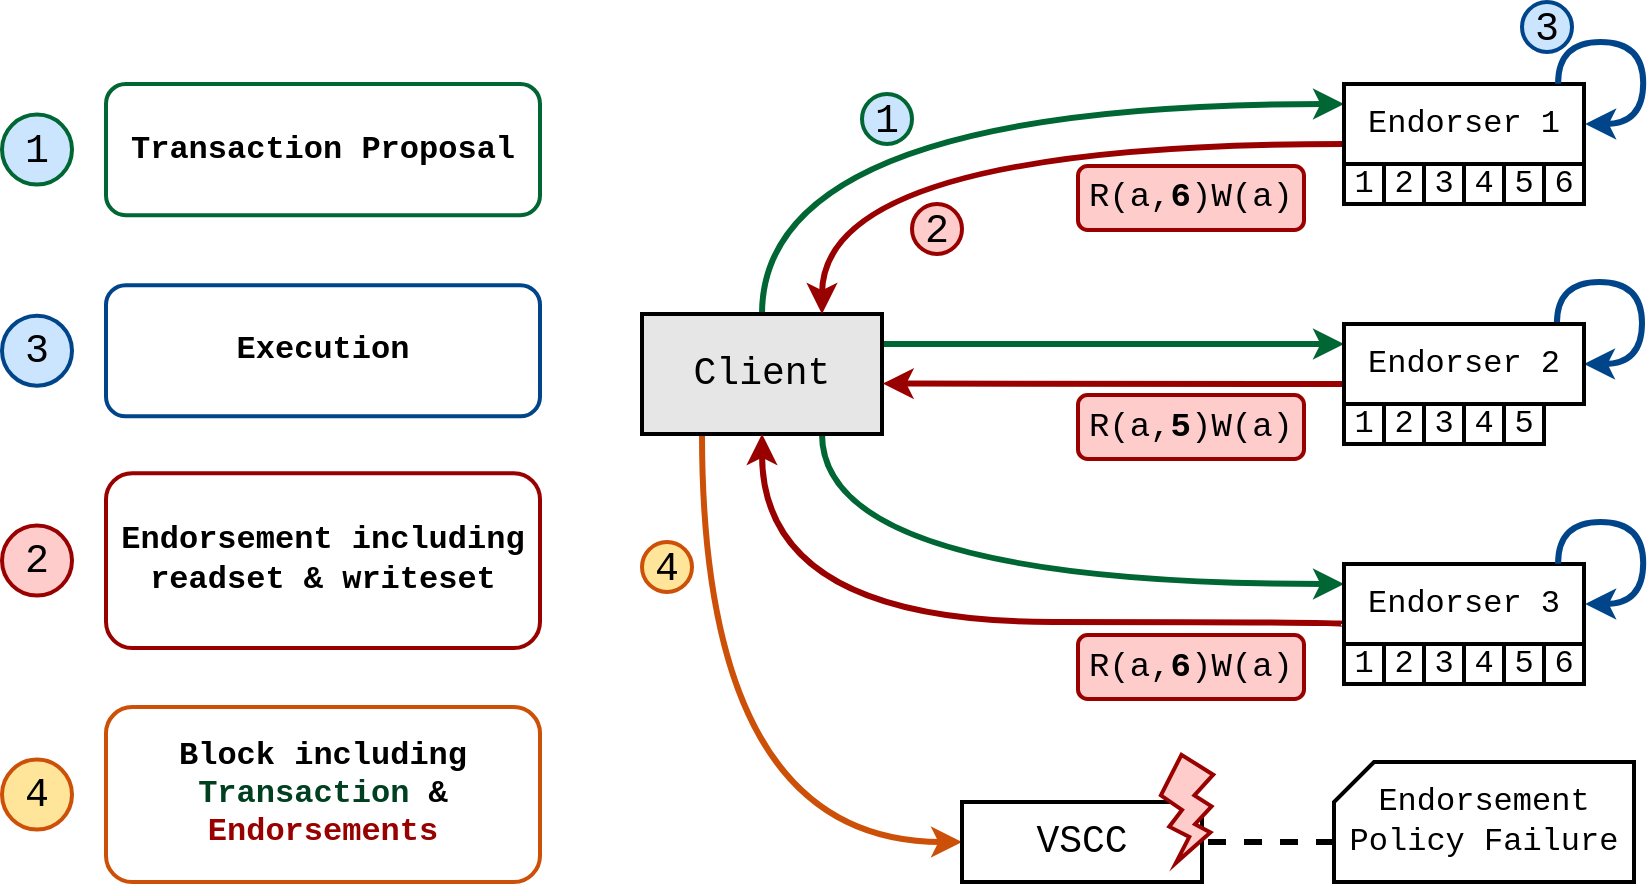 <mxfile version="13.6.6" type="github">
  <diagram id="i5cLFlQuyAoCcmxTe8Lv" name="Page-1">
    <mxGraphModel dx="2035" dy="669" grid="1" gridSize="10" guides="1" tooltips="1" connect="1" arrows="1" fold="1" page="1" pageScale="1" pageWidth="850" pageHeight="1100" math="0" shadow="0">
      <root>
        <mxCell id="0" />
        <mxCell id="1" parent="0" />
        <mxCell id="25c5Onu5uvDLUXSiPIYh-28" style="edgeStyle=orthogonalEdgeStyle;curved=1;rounded=0;orthogonalLoop=1;jettySize=auto;html=1;exitX=0.887;exitY=-0.003;exitDx=0;exitDy=0;entryX=1;entryY=0.5;entryDx=0;entryDy=0;strokeWidth=3;fontFamily=Courier New;fontSize=16;strokeColor=#00458A;exitPerimeter=0;" edge="1" parent="1" source="sDfAXfX4ur97IPnijIAY-8" target="sDfAXfX4ur97IPnijIAY-8">
          <mxGeometry relative="1" as="geometry">
            <mxPoint x="560" y="320" as="sourcePoint" />
            <mxPoint x="590" y="330" as="targetPoint" />
            <Array as="points">
              <mxPoint x="577" y="300" />
              <mxPoint x="620" y="300" />
              <mxPoint x="620" y="341" />
            </Array>
          </mxGeometry>
        </mxCell>
        <mxCell id="sDfAXfX4ur97IPnijIAY-20" style="rounded=0;orthogonalLoop=1;jettySize=auto;html=1;exitX=0.5;exitY=0;exitDx=0;exitDy=0;entryX=0;entryY=0.25;entryDx=0;entryDy=0;fontFamily=Courier New;fontSize=16;edgeStyle=orthogonalEdgeStyle;curved=1;fillColor=#dae8fc;strokeWidth=3;strokeColor=#006633;" parent="1" source="sDfAXfX4ur97IPnijIAY-1" target="sDfAXfX4ur97IPnijIAY-2" edge="1">
          <mxGeometry relative="1" as="geometry" />
        </mxCell>
        <mxCell id="sDfAXfX4ur97IPnijIAY-21" style="rounded=0;orthogonalLoop=1;jettySize=auto;html=1;exitX=1;exitY=0.25;exitDx=0;exitDy=0;entryX=0;entryY=0.25;entryDx=0;entryDy=0;fontFamily=Courier New;fontSize=16;fillColor=#dae8fc;strokeWidth=3;strokeColor=#006633;" parent="1" source="sDfAXfX4ur97IPnijIAY-1" target="sDfAXfX4ur97IPnijIAY-8" edge="1">
          <mxGeometry relative="1" as="geometry" />
        </mxCell>
        <mxCell id="sDfAXfX4ur97IPnijIAY-22" style="edgeStyle=orthogonalEdgeStyle;rounded=0;orthogonalLoop=1;jettySize=auto;html=1;exitX=0.75;exitY=1;exitDx=0;exitDy=0;entryX=0;entryY=0.25;entryDx=0;entryDy=0;fontFamily=Courier New;fontSize=16;curved=1;fillColor=#dae8fc;strokeWidth=3;strokeColor=#006633;" parent="1" source="sDfAXfX4ur97IPnijIAY-1" target="sDfAXfX4ur97IPnijIAY-14" edge="1">
          <mxGeometry relative="1" as="geometry" />
        </mxCell>
        <mxCell id="25c5Onu5uvDLUXSiPIYh-6" style="edgeStyle=orthogonalEdgeStyle;rounded=0;orthogonalLoop=1;jettySize=auto;html=1;exitX=0.25;exitY=1;exitDx=0;exitDy=0;fontFamily=Courier New;fontSize=15;strokeWidth=3;strokeColor=#CC5008;entryX=0;entryY=0.5;entryDx=0;entryDy=0;curved=1;" edge="1" parent="1" source="sDfAXfX4ur97IPnijIAY-1" target="25c5Onu5uvDLUXSiPIYh-9">
          <mxGeometry relative="1" as="geometry">
            <mxPoint x="150" y="590" as="targetPoint" />
          </mxGeometry>
        </mxCell>
        <mxCell id="sDfAXfX4ur97IPnijIAY-1" value="Client" style="rounded=0;whiteSpace=wrap;html=1;fontFamily=Courier New;fontSize=19;strokeWidth=2;fillColor=#E6E6E6;" parent="1" vertex="1">
          <mxGeometry x="120" y="316" width="120" height="60" as="geometry" />
        </mxCell>
        <mxCell id="sDfAXfX4ur97IPnijIAY-57" style="rounded=0;orthogonalLoop=1;jettySize=auto;html=1;exitX=0;exitY=0.75;exitDx=0;exitDy=0;entryX=0.75;entryY=0;entryDx=0;entryDy=0;strokeWidth=3;fontFamily=Courier New;fontSize=16;edgeStyle=orthogonalEdgeStyle;curved=1;strokeColor=#990000;" parent="1" source="sDfAXfX4ur97IPnijIAY-2" target="sDfAXfX4ur97IPnijIAY-1" edge="1">
          <mxGeometry relative="1" as="geometry" />
        </mxCell>
        <mxCell id="sDfAXfX4ur97IPnijIAY-2" value="Endorser 1" style="rounded=0;whiteSpace=wrap;html=1;fontFamily=Courier New;fontSize=16;strokeWidth=2;" parent="1" vertex="1">
          <mxGeometry x="471" y="201" width="120" height="40" as="geometry" />
        </mxCell>
        <mxCell id="sDfAXfX4ur97IPnijIAY-59" style="rounded=0;orthogonalLoop=1;jettySize=auto;html=1;exitX=0;exitY=0.75;exitDx=0;exitDy=0;entryX=1.003;entryY=0.58;entryDx=0;entryDy=0;strokeWidth=3;fontFamily=Courier New;fontSize=16;entryPerimeter=0;strokeColor=#990000;" parent="1" source="sDfAXfX4ur97IPnijIAY-8" target="sDfAXfX4ur97IPnijIAY-1" edge="1">
          <mxGeometry relative="1" as="geometry" />
        </mxCell>
        <mxCell id="sDfAXfX4ur97IPnijIAY-8" value="Endorser 2" style="rounded=0;whiteSpace=wrap;html=1;fontFamily=Courier New;fontSize=16;strokeWidth=2;" parent="1" vertex="1">
          <mxGeometry x="471" y="321" width="120" height="40" as="geometry" />
        </mxCell>
        <mxCell id="sDfAXfX4ur97IPnijIAY-58" style="edgeStyle=orthogonalEdgeStyle;curved=1;rounded=0;orthogonalLoop=1;jettySize=auto;html=1;exitX=0;exitY=0.75;exitDx=0;exitDy=0;entryX=0.5;entryY=1;entryDx=0;entryDy=0;strokeWidth=3;fontFamily=Courier New;fontSize=16;strokeColor=#990000;" parent="1" source="sDfAXfX4ur97IPnijIAY-14" target="sDfAXfX4ur97IPnijIAY-1" edge="1">
          <mxGeometry relative="1" as="geometry">
            <Array as="points">
              <mxPoint x="471" y="470" />
              <mxPoint x="180" y="470" />
            </Array>
          </mxGeometry>
        </mxCell>
        <mxCell id="sDfAXfX4ur97IPnijIAY-14" value="Endorser 3" style="rounded=0;whiteSpace=wrap;html=1;fontFamily=Courier New;fontSize=16;strokeWidth=2;" parent="1" vertex="1">
          <mxGeometry x="471" y="441" width="120" height="40" as="geometry" />
        </mxCell>
        <mxCell id="sDfAXfX4ur97IPnijIAY-3" value="1" style="whiteSpace=wrap;html=1;aspect=fixed;fontFamily=Courier New;fontSize=16;strokeWidth=2;" parent="1" vertex="1">
          <mxGeometry x="471" y="241" width="20" height="20" as="geometry" />
        </mxCell>
        <mxCell id="sDfAXfX4ur97IPnijIAY-4" value="2" style="whiteSpace=wrap;html=1;aspect=fixed;fontFamily=Courier New;fontSize=16;strokeWidth=2;" parent="1" vertex="1">
          <mxGeometry x="491" y="241" width="20" height="20" as="geometry" />
        </mxCell>
        <mxCell id="sDfAXfX4ur97IPnijIAY-5" value="3" style="whiteSpace=wrap;html=1;aspect=fixed;fontFamily=Courier New;fontSize=16;strokeWidth=2;" parent="1" vertex="1">
          <mxGeometry x="511" y="241" width="20" height="20" as="geometry" />
        </mxCell>
        <mxCell id="sDfAXfX4ur97IPnijIAY-6" value="4" style="whiteSpace=wrap;html=1;aspect=fixed;fontFamily=Courier New;fontSize=16;strokeWidth=2;" parent="1" vertex="1">
          <mxGeometry x="531" y="241" width="20" height="20" as="geometry" />
        </mxCell>
        <mxCell id="sDfAXfX4ur97IPnijIAY-7" value="5" style="whiteSpace=wrap;html=1;aspect=fixed;fontFamily=Courier New;fontSize=16;strokeWidth=2;" parent="1" vertex="1">
          <mxGeometry x="551" y="241" width="20" height="20" as="geometry" />
        </mxCell>
        <mxCell id="sDfAXfX4ur97IPnijIAY-39" value="6" style="whiteSpace=wrap;html=1;aspect=fixed;fontFamily=Courier New;fontSize=16;strokeWidth=2;" parent="1" vertex="1">
          <mxGeometry x="571" y="241" width="20" height="20" as="geometry" />
        </mxCell>
        <mxCell id="sDfAXfX4ur97IPnijIAY-46" value="" style="group;fontFamily=Courier New;fontSize=16;strokeWidth=2;" parent="1" vertex="1" connectable="0">
          <mxGeometry x="471" y="361" width="120" height="20" as="geometry" />
        </mxCell>
        <mxCell id="sDfAXfX4ur97IPnijIAY-40" value="1" style="whiteSpace=wrap;html=1;aspect=fixed;fontFamily=Courier New;fontSize=16;strokeWidth=2;" parent="sDfAXfX4ur97IPnijIAY-46" vertex="1">
          <mxGeometry width="20" height="20" as="geometry" />
        </mxCell>
        <mxCell id="sDfAXfX4ur97IPnijIAY-41" value="2" style="whiteSpace=wrap;html=1;aspect=fixed;fontFamily=Courier New;fontSize=16;strokeWidth=2;" parent="sDfAXfX4ur97IPnijIAY-46" vertex="1">
          <mxGeometry x="20" width="20" height="20" as="geometry" />
        </mxCell>
        <mxCell id="sDfAXfX4ur97IPnijIAY-42" value="3" style="whiteSpace=wrap;html=1;aspect=fixed;fontFamily=Courier New;fontSize=16;strokeWidth=2;" parent="sDfAXfX4ur97IPnijIAY-46" vertex="1">
          <mxGeometry x="40" width="20" height="20" as="geometry" />
        </mxCell>
        <mxCell id="sDfAXfX4ur97IPnijIAY-43" value="4" style="whiteSpace=wrap;html=1;aspect=fixed;fontFamily=Courier New;fontSize=16;strokeWidth=2;" parent="sDfAXfX4ur97IPnijIAY-46" vertex="1">
          <mxGeometry x="60" width="20" height="20" as="geometry" />
        </mxCell>
        <mxCell id="sDfAXfX4ur97IPnijIAY-44" value="5" style="whiteSpace=wrap;html=1;aspect=fixed;fontFamily=Courier New;fontSize=16;strokeWidth=2;" parent="sDfAXfX4ur97IPnijIAY-46" vertex="1">
          <mxGeometry x="80" width="20" height="20" as="geometry" />
        </mxCell>
        <mxCell id="sDfAXfX4ur97IPnijIAY-63" value="R(a,&lt;b style=&quot;font-size: 17px;&quot;&gt;6&lt;/b&gt;)W(a)" style="rounded=1;whiteSpace=wrap;html=1;strokeColor=#990000;strokeWidth=2;fontFamily=Courier New;fontSize=17;fillColor=#FFCCCC;" parent="1" vertex="1">
          <mxGeometry x="338" y="476.5" width="113" height="32" as="geometry" />
        </mxCell>
        <mxCell id="sDfAXfX4ur97IPnijIAY-65" value="R(a,&lt;b style=&quot;font-size: 17px;&quot;&gt;5&lt;/b&gt;)W(a)" style="rounded=1;whiteSpace=wrap;html=1;strokeColor=#990000;strokeWidth=2;fontFamily=Courier New;fontSize=17;fillColor=#FFCCCC;" parent="1" vertex="1">
          <mxGeometry x="338" y="356.5" width="113" height="32" as="geometry" />
        </mxCell>
        <mxCell id="sDfAXfX4ur97IPnijIAY-66" value="R(a,&lt;b style=&quot;font-size: 17px;&quot;&gt;6&lt;/b&gt;)W(a)" style="rounded=1;whiteSpace=wrap;html=1;strokeColor=#990000;strokeWidth=2;fontFamily=Courier New;fontSize=17;fillColor=#FFCCCC;" parent="1" vertex="1">
          <mxGeometry x="338" y="242" width="113" height="32" as="geometry" />
        </mxCell>
        <mxCell id="sDfAXfX4ur97IPnijIAY-50" value="1" style="whiteSpace=wrap;html=1;aspect=fixed;fontFamily=Courier New;fontSize=16;strokeWidth=2;" parent="1" vertex="1">
          <mxGeometry x="471" y="481" width="20" height="20" as="geometry" />
        </mxCell>
        <mxCell id="sDfAXfX4ur97IPnijIAY-51" value="2" style="whiteSpace=wrap;html=1;aspect=fixed;fontFamily=Courier New;fontSize=16;strokeWidth=2;" parent="1" vertex="1">
          <mxGeometry x="491" y="481" width="20" height="20" as="geometry" />
        </mxCell>
        <mxCell id="sDfAXfX4ur97IPnijIAY-52" value="3" style="whiteSpace=wrap;html=1;aspect=fixed;fontFamily=Courier New;fontSize=16;strokeWidth=2;" parent="1" vertex="1">
          <mxGeometry x="511" y="481" width="20" height="20" as="geometry" />
        </mxCell>
        <mxCell id="sDfAXfX4ur97IPnijIAY-53" value="4" style="whiteSpace=wrap;html=1;aspect=fixed;fontFamily=Courier New;fontSize=16;strokeWidth=2;" parent="1" vertex="1">
          <mxGeometry x="531" y="481" width="20" height="20" as="geometry" />
        </mxCell>
        <mxCell id="sDfAXfX4ur97IPnijIAY-54" value="5" style="whiteSpace=wrap;html=1;aspect=fixed;fontFamily=Courier New;fontSize=16;strokeWidth=2;" parent="1" vertex="1">
          <mxGeometry x="551" y="481" width="20" height="20" as="geometry" />
        </mxCell>
        <mxCell id="sDfAXfX4ur97IPnijIAY-55" value="6" style="whiteSpace=wrap;html=1;aspect=fixed;fontFamily=Courier New;fontSize=16;strokeWidth=2;" parent="1" vertex="1">
          <mxGeometry x="571" y="481" width="20" height="20" as="geometry" />
        </mxCell>
        <mxCell id="25c5Onu5uvDLUXSiPIYh-18" value="Endorsement Policy Failure" style="shape=card;whiteSpace=wrap;html=1;strokeWidth=2;fillColor=none;fontFamily=Courier New;fontSize=16;size=20;" vertex="1" parent="1">
          <mxGeometry x="466" y="540" width="150" height="60" as="geometry" />
        </mxCell>
        <mxCell id="25c5Onu5uvDLUXSiPIYh-29" style="edgeStyle=orthogonalEdgeStyle;curved=1;rounded=0;orthogonalLoop=1;jettySize=auto;html=1;exitX=0.887;exitY=-0.003;exitDx=0;exitDy=0;entryX=1;entryY=0.5;entryDx=0;entryDy=0;strokeWidth=3;fontFamily=Courier New;fontSize=16;strokeColor=#00458A;exitPerimeter=0;" edge="1" parent="1">
          <mxGeometry relative="1" as="geometry">
            <mxPoint x="578.03" y="440.88" as="sourcePoint" />
            <mxPoint x="591.59" y="461" as="targetPoint" />
            <Array as="points">
              <mxPoint x="577.59" y="420" />
              <mxPoint x="620.59" y="420" />
              <mxPoint x="620.59" y="461" />
            </Array>
          </mxGeometry>
        </mxCell>
        <mxCell id="25c5Onu5uvDLUXSiPIYh-30" style="edgeStyle=orthogonalEdgeStyle;curved=1;rounded=0;orthogonalLoop=1;jettySize=auto;html=1;exitX=0.887;exitY=-0.003;exitDx=0;exitDy=0;entryX=1;entryY=0.5;entryDx=0;entryDy=0;strokeWidth=3;fontFamily=Courier New;fontSize=16;strokeColor=#00458A;exitPerimeter=0;" edge="1" parent="1">
          <mxGeometry relative="1" as="geometry">
            <mxPoint x="578.03" y="200.88" as="sourcePoint" />
            <mxPoint x="591.59" y="221" as="targetPoint" />
            <Array as="points">
              <mxPoint x="577.59" y="180" />
              <mxPoint x="620.59" y="180" />
              <mxPoint x="620.59" y="221" />
            </Array>
          </mxGeometry>
        </mxCell>
        <mxCell id="25c5Onu5uvDLUXSiPIYh-32" value="" style="endArrow=none;dashed=1;html=1;strokeWidth=3;fontFamily=Courier New;fontSize=16;entryX=1;entryY=0.5;entryDx=0;entryDy=0;exitX=0;exitY=0;exitDx=0;exitDy=40;exitPerimeter=0;" edge="1" parent="1" source="25c5Onu5uvDLUXSiPIYh-18" target="25c5Onu5uvDLUXSiPIYh-9">
          <mxGeometry width="50" height="50" relative="1" as="geometry">
            <mxPoint x="39" y="580" as="sourcePoint" />
            <mxPoint x="89" y="530" as="targetPoint" />
          </mxGeometry>
        </mxCell>
        <mxCell id="25c5Onu5uvDLUXSiPIYh-34" value="1" style="ellipse;whiteSpace=wrap;html=1;aspect=fixed;strokeWidth=2;fontFamily=Courier New;fontSize=20;fillColor=#CCE5FF;strokeColor=#006633;" vertex="1" parent="1">
          <mxGeometry x="230" y="206" width="25" height="25" as="geometry" />
        </mxCell>
        <mxCell id="25c5Onu5uvDLUXSiPIYh-35" value="3" style="ellipse;whiteSpace=wrap;html=1;aspect=fixed;strokeWidth=2;fontFamily=Courier New;fontSize=20;fillColor=#CCE5FF;strokeColor=#00458A;" vertex="1" parent="1">
          <mxGeometry x="560" y="160" width="25" height="25" as="geometry" />
        </mxCell>
        <mxCell id="25c5Onu5uvDLUXSiPIYh-36" value="2" style="ellipse;whiteSpace=wrap;html=1;aspect=fixed;strokeColor=#990000;strokeWidth=2;fontFamily=Courier New;fontSize=20;fillColor=#FFCCCC;" vertex="1" parent="1">
          <mxGeometry x="255" y="261" width="25" height="25" as="geometry" />
        </mxCell>
        <mxCell id="25c5Onu5uvDLUXSiPIYh-37" value="4" style="ellipse;whiteSpace=wrap;html=1;aspect=fixed;strokeWidth=2;fontFamily=Courier New;fontSize=20;strokeColor=#CC5008;fillColor=#FFE599;" vertex="1" parent="1">
          <mxGeometry x="120" y="430" width="25" height="25" as="geometry" />
        </mxCell>
        <mxCell id="25c5Onu5uvDLUXSiPIYh-38" value="" style="group" vertex="1" connectable="0" parent="1">
          <mxGeometry x="270" y="540" width="139.22" height="60" as="geometry" />
        </mxCell>
        <mxCell id="25c5Onu5uvDLUXSiPIYh-9" value="VSCC" style="rounded=0;whiteSpace=wrap;html=1;fontFamily=Courier New;fontSize=19;strokeWidth=2;fillColor=none;" vertex="1" parent="25c5Onu5uvDLUXSiPIYh-38">
          <mxGeometry x="10" y="20" width="120" height="40" as="geometry" />
        </mxCell>
        <mxCell id="sDfAXfX4ur97IPnijIAY-67" value="" style="verticalLabelPosition=bottom;verticalAlign=top;html=1;shape=mxgraph.basic.flash;strokeColor=#990000;strokeWidth=2;fillColor=#FFCCCC;fontFamily=Courier New;fontSize=12;rotation=-15;" parent="25c5Onu5uvDLUXSiPIYh-38" vertex="1">
          <mxGeometry x="109.79" y="-4" width="29.43" height="51.5" as="geometry" />
        </mxCell>
        <mxCell id="sDfAXfX4ur97IPnijIAY-60" value="&lt;b style=&quot;font-size: 16px;&quot;&gt;&lt;font style=&quot;font-size: 16px;&quot;&gt;Transaction Proposal&lt;/font&gt;&lt;/b&gt;" style="rounded=1;whiteSpace=wrap;html=1;strokeWidth=2;fillColor=none;fontFamily=Courier New;fontSize=16;strokeColor=#006633;" parent="1" vertex="1">
          <mxGeometry x="-148" y="201" width="217" height="65.589" as="geometry" />
        </mxCell>
        <mxCell id="25c5Onu5uvDLUXSiPIYh-13" value="1" style="ellipse;whiteSpace=wrap;html=1;aspect=fixed;strokeWidth=2;fontFamily=Courier New;fontSize=20;fillColor=#CCE5FF;strokeColor=#006633;" vertex="1" parent="1">
          <mxGeometry x="-200" y="216.296" width="35" height="35" as="geometry" />
        </mxCell>
        <mxCell id="25c5Onu5uvDLUXSiPIYh-22" value="&lt;b style=&quot;font-size: 16px;&quot;&gt;&lt;font style=&quot;font-size: 16px;&quot;&gt;Execution &lt;br style=&quot;font-size: 16px;&quot;&gt;&lt;/font&gt;&lt;/b&gt;" style="rounded=1;whiteSpace=wrap;html=1;strokeWidth=2;fillColor=none;fontFamily=Courier New;fontSize=16;strokeColor=#00458A;" vertex="1" parent="1">
          <mxGeometry x="-148" y="301.57" width="217" height="65.589" as="geometry" />
        </mxCell>
        <mxCell id="25c5Onu5uvDLUXSiPIYh-24" value="3" style="ellipse;whiteSpace=wrap;html=1;aspect=fixed;strokeWidth=2;fontFamily=Courier New;fontSize=20;fillColor=#CCE5FF;strokeColor=#00458A;" vertex="1" parent="1">
          <mxGeometry x="-200" y="316.866" width="35" height="35" as="geometry" />
        </mxCell>
        <mxCell id="sDfAXfX4ur97IPnijIAY-61" value="&lt;b style=&quot;font-size: 16px;&quot;&gt;&lt;font style=&quot;font-size: 16px;&quot;&gt;Endorsement including readset &amp;amp; writeset&lt;br style=&quot;font-size: 16px;&quot;&gt;&lt;/font&gt;&lt;/b&gt;" style="rounded=1;whiteSpace=wrap;html=1;strokeWidth=2;fillColor=none;fontFamily=Courier New;fontSize=16;strokeColor=#990000;" parent="1" vertex="1">
          <mxGeometry x="-148" y="395.581" width="217" height="87.452" as="geometry" />
        </mxCell>
        <mxCell id="25c5Onu5uvDLUXSiPIYh-14" value="2" style="ellipse;whiteSpace=wrap;html=1;aspect=fixed;strokeColor=#990000;strokeWidth=2;fontFamily=Courier New;fontSize=20;fillColor=#FFCCCC;" vertex="1" parent="1">
          <mxGeometry x="-200" y="421.808" width="35" height="35" as="geometry" />
        </mxCell>
        <mxCell id="25c5Onu5uvDLUXSiPIYh-12" value="&lt;b style=&quot;font-size: 16px;&quot;&gt;&lt;font style=&quot;font-size: 16px;&quot;&gt;Block including &lt;font style=&quot;font-size: 16px;&quot; color=&quot;#004020&quot;&gt;Transaction&lt;/font&gt; &amp;amp; &lt;font style=&quot;font-size: 16px;&quot; color=&quot;#990000&quot;&gt;Endorsements&lt;/font&gt;&lt;br style=&quot;font-size: 16px;&quot;&gt;&lt;/font&gt;&lt;/b&gt;" style="rounded=1;whiteSpace=wrap;html=1;strokeWidth=2;fillColor=none;fontFamily=Courier New;fontSize=16;strokeColor=#CC5008;" vertex="1" parent="1">
          <mxGeometry x="-148" y="512.548" width="217" height="87.452" as="geometry" />
        </mxCell>
        <mxCell id="25c5Onu5uvDLUXSiPIYh-15" value="4" style="ellipse;whiteSpace=wrap;html=1;aspect=fixed;strokeWidth=2;fontFamily=Courier New;fontSize=20;strokeColor=#CC5008;fillColor=#FFE599;" vertex="1" parent="1">
          <mxGeometry x="-200" y="538.775" width="35" height="35" as="geometry" />
        </mxCell>
      </root>
    </mxGraphModel>
  </diagram>
</mxfile>
